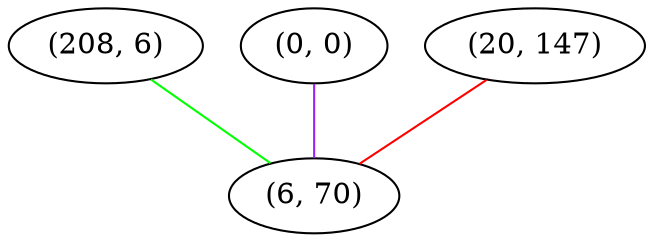 graph "" {
"(208, 6)";
"(0, 0)";
"(20, 147)";
"(6, 70)";
"(208, 6)" -- "(6, 70)"  [color=green, key=0, weight=2];
"(0, 0)" -- "(6, 70)"  [color=purple, key=0, weight=4];
"(20, 147)" -- "(6, 70)"  [color=red, key=0, weight=1];
}
